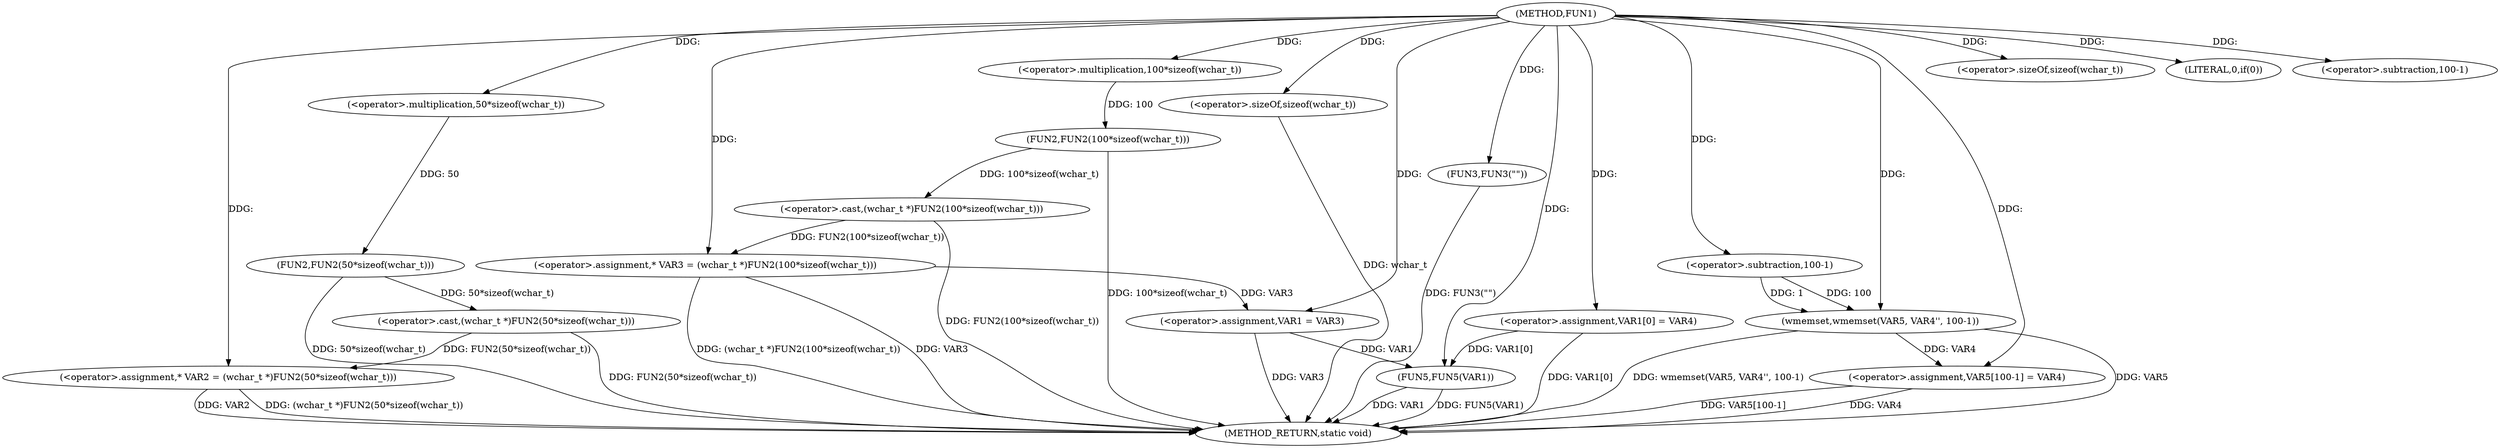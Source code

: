 digraph FUN1 {  
"1000100" [label = "(METHOD,FUN1)" ]
"1000155" [label = "(METHOD_RETURN,static void)" ]
"1000104" [label = "(<operator>.assignment,* VAR2 = (wchar_t *)FUN2(50*sizeof(wchar_t)))" ]
"1000106" [label = "(<operator>.cast,(wchar_t *)FUN2(50*sizeof(wchar_t)))" ]
"1000108" [label = "(FUN2,FUN2(50*sizeof(wchar_t)))" ]
"1000109" [label = "(<operator>.multiplication,50*sizeof(wchar_t))" ]
"1000111" [label = "(<operator>.sizeOf,sizeof(wchar_t))" ]
"1000114" [label = "(<operator>.assignment,* VAR3 = (wchar_t *)FUN2(100*sizeof(wchar_t)))" ]
"1000116" [label = "(<operator>.cast,(wchar_t *)FUN2(100*sizeof(wchar_t)))" ]
"1000118" [label = "(FUN2,FUN2(100*sizeof(wchar_t)))" ]
"1000119" [label = "(<operator>.multiplication,100*sizeof(wchar_t))" ]
"1000121" [label = "(<operator>.sizeOf,sizeof(wchar_t))" ]
"1000124" [label = "(LITERAL,0,if(0))" ]
"1000126" [label = "(FUN3,FUN3(\"\"))" ]
"1000130" [label = "(<operator>.assignment,VAR1 = VAR3)" ]
"1000133" [label = "(<operator>.assignment,VAR1[0] = VAR4)" ]
"1000140" [label = "(wmemset,wmemset(VAR5, VAR4'', 100-1))" ]
"1000143" [label = "(<operator>.subtraction,100-1)" ]
"1000146" [label = "(<operator>.assignment,VAR5[100-1] = VAR4)" ]
"1000149" [label = "(<operator>.subtraction,100-1)" ]
"1000153" [label = "(FUN5,FUN5(VAR1))" ]
  "1000106" -> "1000155"  [ label = "DDG: FUN2(50*sizeof(wchar_t))"] 
  "1000104" -> "1000155"  [ label = "DDG: VAR2"] 
  "1000133" -> "1000155"  [ label = "DDG: VAR1[0]"] 
  "1000153" -> "1000155"  [ label = "DDG: FUN5(VAR1)"] 
  "1000116" -> "1000155"  [ label = "DDG: FUN2(100*sizeof(wchar_t))"] 
  "1000153" -> "1000155"  [ label = "DDG: VAR1"] 
  "1000121" -> "1000155"  [ label = "DDG: wchar_t"] 
  "1000118" -> "1000155"  [ label = "DDG: 100*sizeof(wchar_t)"] 
  "1000126" -> "1000155"  [ label = "DDG: FUN3(\"\")"] 
  "1000130" -> "1000155"  [ label = "DDG: VAR3"] 
  "1000140" -> "1000155"  [ label = "DDG: VAR5"] 
  "1000140" -> "1000155"  [ label = "DDG: wmemset(VAR5, VAR4'', 100-1)"] 
  "1000146" -> "1000155"  [ label = "DDG: VAR4"] 
  "1000114" -> "1000155"  [ label = "DDG: VAR3"] 
  "1000146" -> "1000155"  [ label = "DDG: VAR5[100-1]"] 
  "1000114" -> "1000155"  [ label = "DDG: (wchar_t *)FUN2(100*sizeof(wchar_t))"] 
  "1000104" -> "1000155"  [ label = "DDG: (wchar_t *)FUN2(50*sizeof(wchar_t))"] 
  "1000108" -> "1000155"  [ label = "DDG: 50*sizeof(wchar_t)"] 
  "1000106" -> "1000104"  [ label = "DDG: FUN2(50*sizeof(wchar_t))"] 
  "1000100" -> "1000104"  [ label = "DDG: "] 
  "1000108" -> "1000106"  [ label = "DDG: 50*sizeof(wchar_t)"] 
  "1000109" -> "1000108"  [ label = "DDG: 50"] 
  "1000100" -> "1000109"  [ label = "DDG: "] 
  "1000100" -> "1000111"  [ label = "DDG: "] 
  "1000116" -> "1000114"  [ label = "DDG: FUN2(100*sizeof(wchar_t))"] 
  "1000100" -> "1000114"  [ label = "DDG: "] 
  "1000118" -> "1000116"  [ label = "DDG: 100*sizeof(wchar_t)"] 
  "1000119" -> "1000118"  [ label = "DDG: 100"] 
  "1000100" -> "1000119"  [ label = "DDG: "] 
  "1000100" -> "1000121"  [ label = "DDG: "] 
  "1000100" -> "1000124"  [ label = "DDG: "] 
  "1000100" -> "1000126"  [ label = "DDG: "] 
  "1000114" -> "1000130"  [ label = "DDG: VAR3"] 
  "1000100" -> "1000130"  [ label = "DDG: "] 
  "1000100" -> "1000133"  [ label = "DDG: "] 
  "1000100" -> "1000140"  [ label = "DDG: "] 
  "1000143" -> "1000140"  [ label = "DDG: 100"] 
  "1000143" -> "1000140"  [ label = "DDG: 1"] 
  "1000100" -> "1000143"  [ label = "DDG: "] 
  "1000140" -> "1000146"  [ label = "DDG: VAR4"] 
  "1000100" -> "1000146"  [ label = "DDG: "] 
  "1000100" -> "1000149"  [ label = "DDG: "] 
  "1000133" -> "1000153"  [ label = "DDG: VAR1[0]"] 
  "1000130" -> "1000153"  [ label = "DDG: VAR1"] 
  "1000100" -> "1000153"  [ label = "DDG: "] 
}
